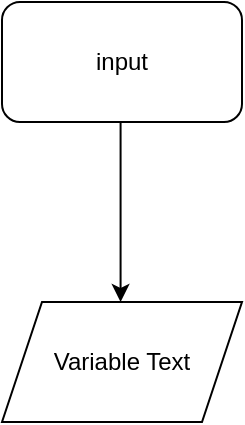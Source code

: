 <mxfile version="17.1.5" type="github">
  <diagram id="nrOpPS_fD3lO-uywk_wv" name="Page-1">
    <mxGraphModel dx="700" dy="1963" grid="1" gridSize="10" guides="1" tooltips="1" connect="1" arrows="1" fold="1" page="1" pageScale="1" pageWidth="827" pageHeight="1169" math="0" shadow="0">
      <root>
        <mxCell id="0" />
        <mxCell id="1" parent="0" />
        <mxCell id="u3gB8eXx4AxrdxUE1i_C-2" value="" style="rounded=1;whiteSpace=wrap;html=1;" vertex="1" parent="1">
          <mxGeometry x="330" y="-1090" width="120" height="60" as="geometry" />
        </mxCell>
        <mxCell id="u3gB8eXx4AxrdxUE1i_C-3" value="" style="endArrow=classic;html=1;rounded=0;" edge="1" parent="1">
          <mxGeometry width="50" height="50" relative="1" as="geometry">
            <mxPoint x="389.29" y="-1030" as="sourcePoint" />
            <mxPoint x="389.29" y="-940" as="targetPoint" />
          </mxGeometry>
        </mxCell>
        <mxCell id="u3gB8eXx4AxrdxUE1i_C-4" value="" style="shape=parallelogram;perimeter=parallelogramPerimeter;whiteSpace=wrap;html=1;fixedSize=1;" vertex="1" parent="1">
          <mxGeometry x="330" y="-940" width="120" height="60" as="geometry" />
        </mxCell>
        <UserObject label="%name% Text" placeholders="1" name="Variable" id="u3gB8eXx4AxrdxUE1i_C-9">
          <mxCell style="text;html=1;strokeColor=none;fillColor=none;align=center;verticalAlign=middle;whiteSpace=wrap;overflow=hidden;" vertex="1" parent="1">
            <mxGeometry x="350" y="-920" width="80" height="20" as="geometry" />
          </mxCell>
        </UserObject>
        <UserObject label="input playername" placeholders="1" name="Variable" id="u3gB8eXx4AxrdxUE1i_C-11">
          <mxCell style="text;html=1;strokeColor=none;fillColor=none;align=center;verticalAlign=middle;whiteSpace=wrap;overflow=hidden;" vertex="1" parent="1">
            <mxGeometry x="350" y="-1070" width="80" height="20" as="geometry" />
          </mxCell>
        </UserObject>
      </root>
    </mxGraphModel>
  </diagram>
</mxfile>
